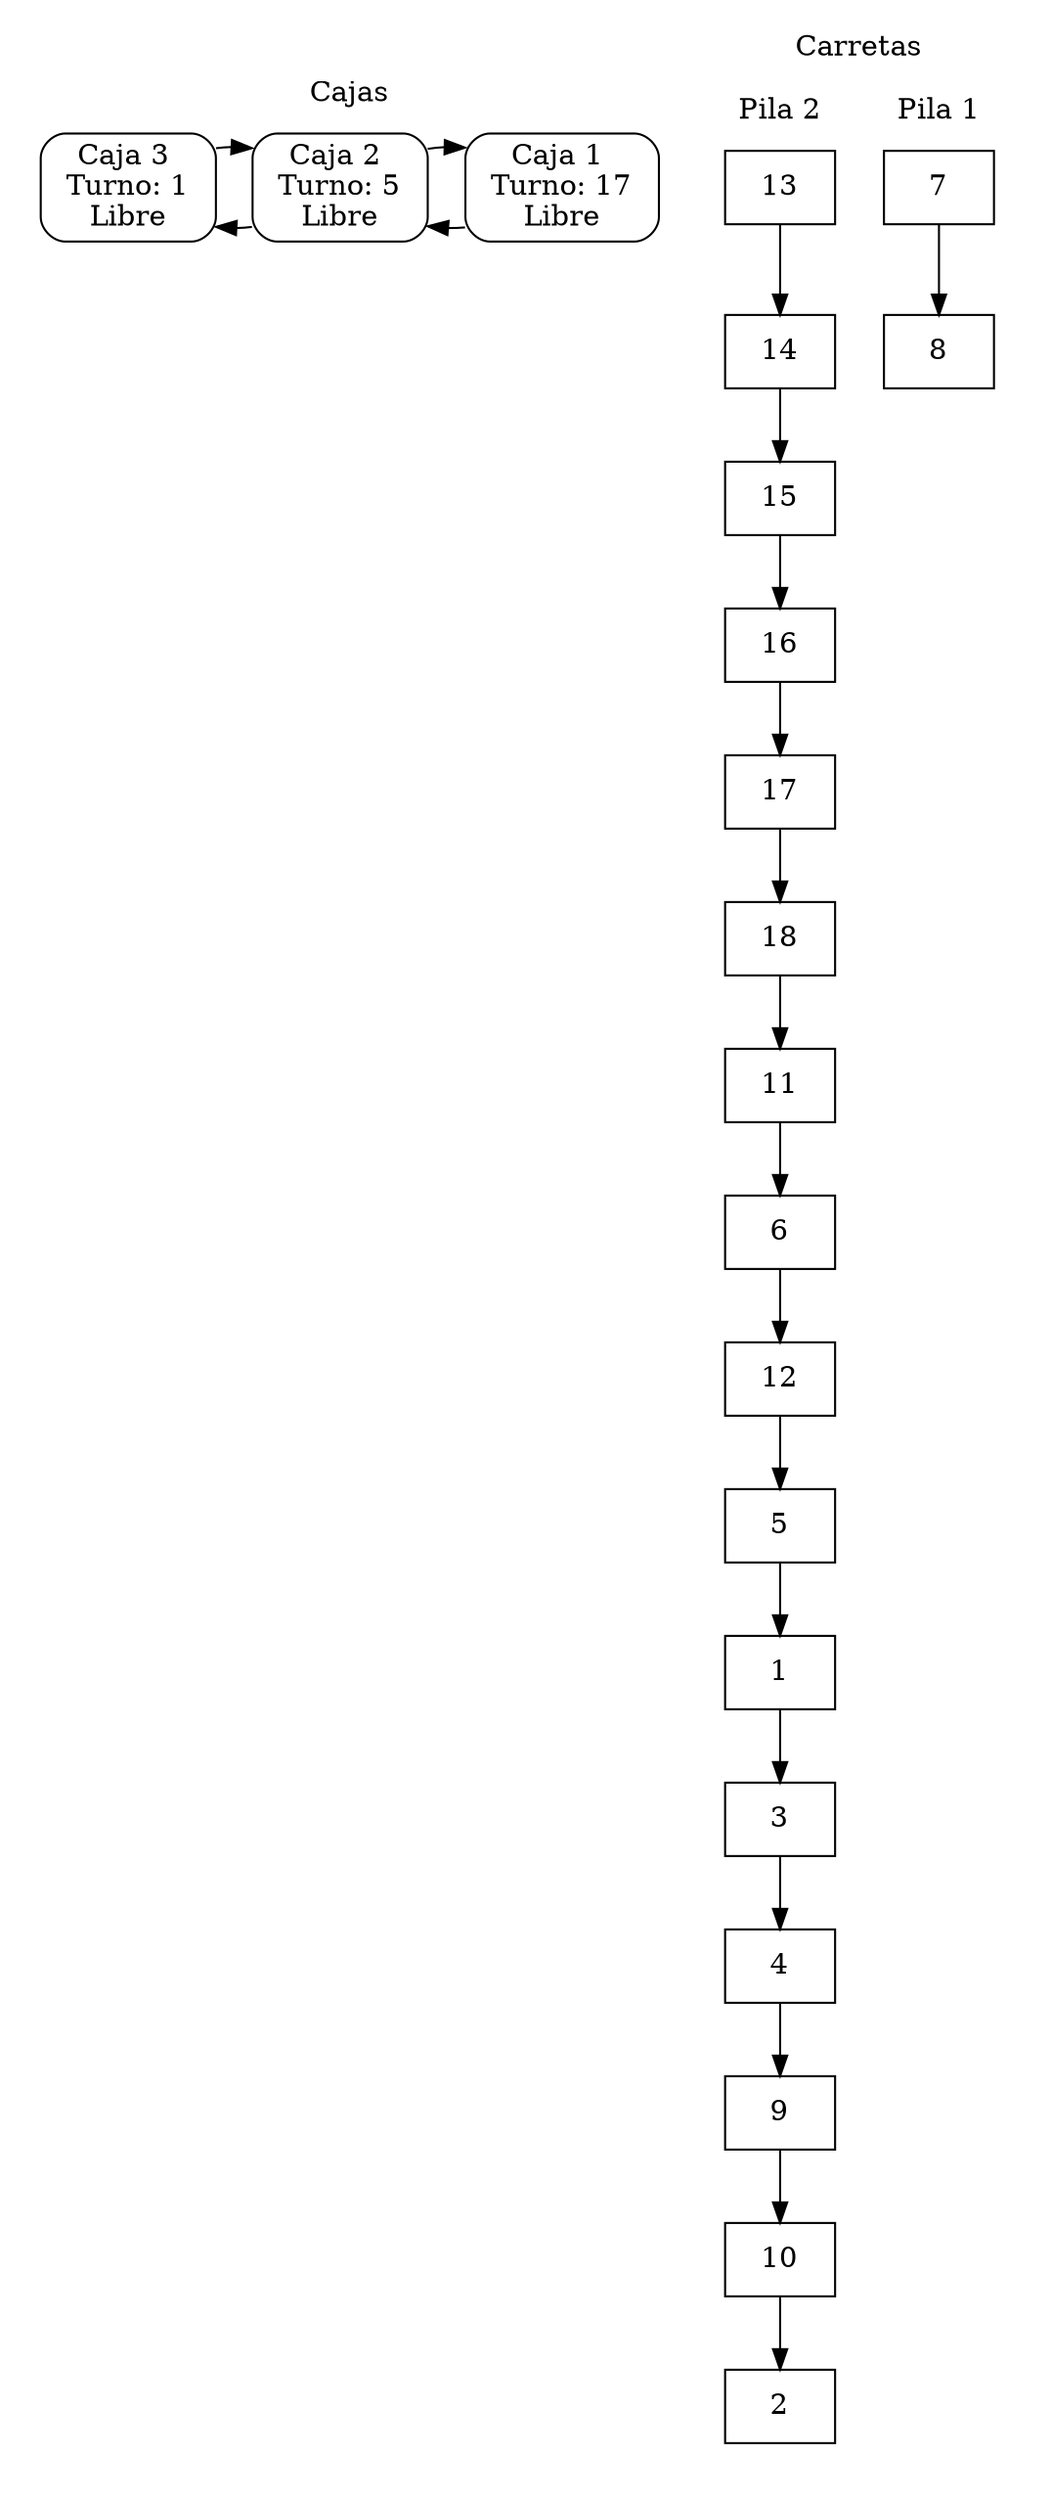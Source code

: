 digraph G{subgraph cluster_cajas {label = "Cajas";	style=filled;style=filled;color=white;node [style=rounded,color=black,shape=box];f1->f2[constraint=false];f1[label="Caja 1 
 Turno: 17 
 Libre "];f2->f3[constraint=false];f2->f1[constraint=false];f2[label="Caja 2 
 Turno: 5 
 Libre "];f3->f2[constraint=false];f3[label="Caja 3 
 Turno: 1 
 Libre "];}subgraph cluster_pagar{label = "Cola de espera a pagar";style=filled;style=filled;color=white;node [shape=box,color=black,style=rounded];}subgraph cluster_compras{label = " compras ";style=filled;style=filled;color=white;node [style=rounded,color=black,shape=box];}subgraph cluster_carretas{label ="Carretas";style=filled;color=white;subgraph cluster_b{label = " Pila 1 ";style=filled;style=filled;color=white;node [shape=box,color=black];b7->b8;b7[label=" 7 "];b8[label=" 8 "];}subgraph cluster_c{label = " Pila 2 ";style=filled;style=filled;color=white;node [shape=box,color=black];c13->c14;c13[label=" 13 "];c14->c15;c14[label=" 14 "];c15->c16;c15[label=" 15 "];c16->c17;c16[label=" 16 "];c17->c18;c17[label=" 17 "];c18->c11;c18[label=" 18 "];c11->c6;c11[label=" 11 "];c6->c12;c6[label=" 6 "];c12->c5;c12[label=" 12 "];c5->c1;c5[label=" 5 "];c1->c3;c1[label=" 1 "];c3->c4;c3[label=" 3 "];c4->c9;c4[label=" 4 "];c9->c10;c9[label=" 9 "];c10->c2;c10[label=" 10 "];c2[label=" 2 "];}}subgraph cluster_a{label = " Cola de espera ";style=filled;style=filled;color=white;node [shape=box,color=black];} }